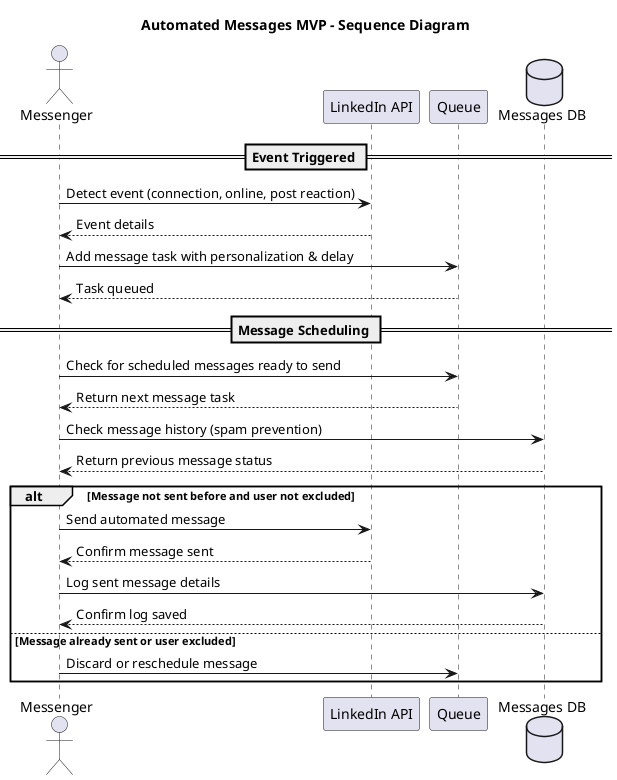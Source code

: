 @startuml
title Automated Messages MVP - Sequence Diagram

actor Messenger

participant "LinkedIn API"
participant Queue
database "Messages DB"

== Event Triggered ==
Messenger -> "LinkedIn API" : Detect event (connection, online, post reaction)
"LinkedIn API" --> Messenger : Event details

Messenger -> Queue : Add message task with personalization & delay
Queue --> Messenger : Task queued

== Message Scheduling ==
Messenger -> Queue : Check for scheduled messages ready to send
Queue --> Messenger : Return next message task

Messenger -> "Messages DB" : Check message history (spam prevention)
"Messages DB" --> Messenger : Return previous message status

alt Message not sent before and user not excluded
    Messenger -> "LinkedIn API" : Send automated message
    "LinkedIn API" --> Messenger : Confirm message sent

    Messenger -> "Messages DB" : Log sent message details
    "Messages DB" --> Messenger : Confirm log saved
else Message already sent or user excluded
    Messenger -> Queue : Discard or reschedule message
end

@enduml